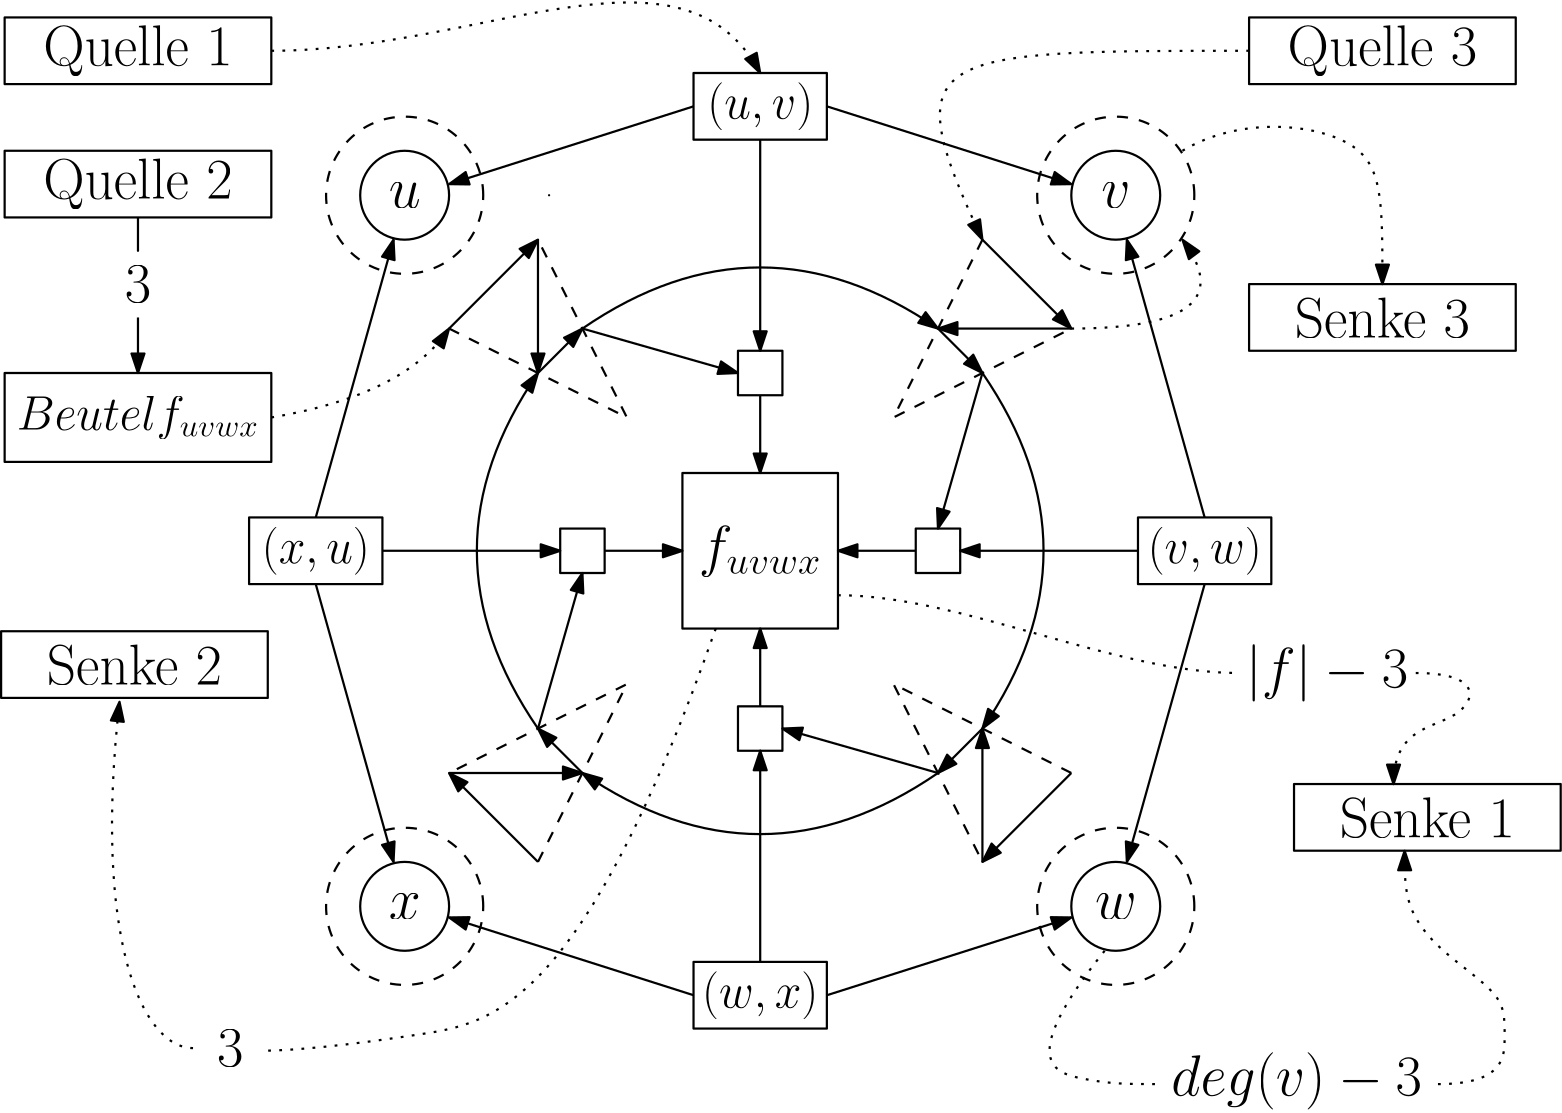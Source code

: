 <?xml version="1.0"?>
<!DOCTYPE ipe SYSTEM "ipe.dtd">
<ipe version="70206" creator="Ipe 7.2.7">
<info created="D:20190527180651" modified="D:20190603094707"/>
<ipestyle name="basic">
<symbol name="arrow/arc(spx)">
<path stroke="sym-stroke" fill="sym-stroke" pen="sym-pen">
0 0 m
-1 0.333 l
-1 -0.333 l
h
</path>
</symbol>
<symbol name="arrow/farc(spx)">
<path stroke="sym-stroke" fill="white" pen="sym-pen">
0 0 m
-1 0.333 l
-1 -0.333 l
h
</path>
</symbol>
<symbol name="arrow/ptarc(spx)">
<path stroke="sym-stroke" fill="sym-stroke" pen="sym-pen">
0 0 m
-1 0.333 l
-0.8 0 l
-1 -0.333 l
h
</path>
</symbol>
<symbol name="arrow/fptarc(spx)">
<path stroke="sym-stroke" fill="white" pen="sym-pen">
0 0 m
-1 0.333 l
-0.8 0 l
-1 -0.333 l
h
</path>
</symbol>
<symbol name="mark/circle(sx)" transformations="translations">
<path fill="sym-stroke">
0.6 0 0 0.6 0 0 e
0.4 0 0 0.4 0 0 e
</path>
</symbol>
<symbol name="mark/disk(sx)" transformations="translations">
<path fill="sym-stroke">
0.6 0 0 0.6 0 0 e
</path>
</symbol>
<symbol name="mark/fdisk(sfx)" transformations="translations">
<group>
<path fill="sym-fill">
0.5 0 0 0.5 0 0 e
</path>
<path fill="sym-stroke" fillrule="eofill">
0.6 0 0 0.6 0 0 e
0.4 0 0 0.4 0 0 e
</path>
</group>
</symbol>
<symbol name="mark/box(sx)" transformations="translations">
<path fill="sym-stroke" fillrule="eofill">
-0.6 -0.6 m
0.6 -0.6 l
0.6 0.6 l
-0.6 0.6 l
h
-0.4 -0.4 m
0.4 -0.4 l
0.4 0.4 l
-0.4 0.4 l
h
</path>
</symbol>
<symbol name="mark/square(sx)" transformations="translations">
<path fill="sym-stroke">
-0.6 -0.6 m
0.6 -0.6 l
0.6 0.6 l
-0.6 0.6 l
h
</path>
</symbol>
<symbol name="mark/fsquare(sfx)" transformations="translations">
<group>
<path fill="sym-fill">
-0.5 -0.5 m
0.5 -0.5 l
0.5 0.5 l
-0.5 0.5 l
h
</path>
<path fill="sym-stroke" fillrule="eofill">
-0.6 -0.6 m
0.6 -0.6 l
0.6 0.6 l
-0.6 0.6 l
h
-0.4 -0.4 m
0.4 -0.4 l
0.4 0.4 l
-0.4 0.4 l
h
</path>
</group>
</symbol>
<symbol name="mark/cross(sx)" transformations="translations">
<group>
<path fill="sym-stroke">
-0.43 -0.57 m
0.57 0.43 l
0.43 0.57 l
-0.57 -0.43 l
h
</path>
<path fill="sym-stroke">
-0.43 0.57 m
0.57 -0.43 l
0.43 -0.57 l
-0.57 0.43 l
h
</path>
</group>
</symbol>
<symbol name="arrow/fnormal(spx)">
<path stroke="sym-stroke" fill="white" pen="sym-pen">
0 0 m
-1 0.333 l
-1 -0.333 l
h
</path>
</symbol>
<symbol name="arrow/pointed(spx)">
<path stroke="sym-stroke" fill="sym-stroke" pen="sym-pen">
0 0 m
-1 0.333 l
-0.8 0 l
-1 -0.333 l
h
</path>
</symbol>
<symbol name="arrow/fpointed(spx)">
<path stroke="sym-stroke" fill="white" pen="sym-pen">
0 0 m
-1 0.333 l
-0.8 0 l
-1 -0.333 l
h
</path>
</symbol>
<symbol name="arrow/linear(spx)">
<path stroke="sym-stroke" pen="sym-pen">
-1 0.333 m
0 0 l
-1 -0.333 l
</path>
</symbol>
<symbol name="arrow/fdouble(spx)">
<path stroke="sym-stroke" fill="white" pen="sym-pen">
0 0 m
-1 0.333 l
-1 -0.333 l
h
-1 0 m
-2 0.333 l
-2 -0.333 l
h
</path>
</symbol>
<symbol name="arrow/double(spx)">
<path stroke="sym-stroke" fill="sym-stroke" pen="sym-pen">
0 0 m
-1 0.333 l
-1 -0.333 l
h
-1 0 m
-2 0.333 l
-2 -0.333 l
h
</path>
</symbol>
<pen name="heavier" value="0.8"/>
<pen name="fat" value="1.2"/>
<pen name="ultrafat" value="2"/>
<symbolsize name="large" value="5"/>
<symbolsize name="small" value="2"/>
<symbolsize name="tiny" value="1.1"/>
<arrowsize name="large" value="10"/>
<arrowsize name="small" value="5"/>
<arrowsize name="tiny" value="3"/>
<color name="red" value="1 0 0"/>
<color name="green" value="0 1 0"/>
<color name="blue" value="0 0 1"/>
<color name="yellow" value="1 1 0"/>
<color name="orange" value="1 0.647 0"/>
<color name="gold" value="1 0.843 0"/>
<color name="purple" value="0.627 0.125 0.941"/>
<color name="gray" value="0.745"/>
<color name="brown" value="0.647 0.165 0.165"/>
<color name="navy" value="0 0 0.502"/>
<color name="pink" value="1 0.753 0.796"/>
<color name="seagreen" value="0.18 0.545 0.341"/>
<color name="turquoise" value="0.251 0.878 0.816"/>
<color name="violet" value="0.933 0.51 0.933"/>
<color name="darkblue" value="0 0 0.545"/>
<color name="darkcyan" value="0 0.545 0.545"/>
<color name="darkgray" value="0.663"/>
<color name="darkgreen" value="0 0.392 0"/>
<color name="darkmagenta" value="0.545 0 0.545"/>
<color name="darkorange" value="1 0.549 0"/>
<color name="darkred" value="0.545 0 0"/>
<color name="lightblue" value="0.678 0.847 0.902"/>
<color name="lightcyan" value="0.878 1 1"/>
<color name="lightgray" value="0.827"/>
<color name="lightgreen" value="0.565 0.933 0.565"/>
<color name="lightyellow" value="1 1 0.878"/>
<dashstyle name="dashed" value="[4] 0"/>
<dashstyle name="dotted" value="[1 3] 0"/>
<dashstyle name="dash dotted" value="[4 2 1 2] 0"/>
<dashstyle name="dash dot dotted" value="[4 2 1 2 1 2] 0"/>
<textsize name="large" value="\large"/>
<textsize name="Large" value="\Large"/>
<textsize name="LARGE" value="\LARGE"/>
<textsize name="huge" value="\huge"/>
<textsize name="Huge" value="\Huge"/>
<textsize name="small" value="\small"/>
<textsize name="footnote" value="\footnotesize"/>
<textsize name="tiny" value="\tiny"/>
<textstyle name="center" begin="\begin{center}" end="\end{center}"/>
<textstyle name="itemize" begin="\begin{itemize}" end="\end{itemize}"/>
<textstyle name="item" begin="\begin{itemize}\item{}" end="\end{itemize}"/>
<gridsize name="4 pts" value="4"/>
<gridsize name="8 pts (~3 mm)" value="8"/>
<gridsize name="16 pts (~6 mm)" value="16"/>
<gridsize name="32 pts (~12 mm)" value="32"/>
<gridsize name="10 pts (~3.5 mm)" value="10"/>
<gridsize name="20 pts (~7 mm)" value="20"/>
<gridsize name="14 pts (~5 mm)" value="14"/>
<gridsize name="28 pts (~10 mm)" value="28"/>
<gridsize name="56 pts (~20 mm)" value="56"/>
<anglesize name="90 deg" value="90"/>
<anglesize name="60 deg" value="60"/>
<anglesize name="45 deg" value="45"/>
<anglesize name="30 deg" value="30"/>
<anglesize name="22.5 deg" value="22.5"/>
<opacity name="10%" value="0.1"/>
<opacity name="30%" value="0.3"/>
<opacity name="50%" value="0.5"/>
<opacity name="75%" value="0.75"/>
<tiling name="falling" angle="-60" step="4" width="1"/>
<tiling name="rising" angle="30" step="4" width="1"/>
</ipestyle>
<page>
<layer name="alpha"/>
<view layers="alpha" active="alpha"/>
<text layer="alpha" matrix="1 0 0 1 -32 100" transformations="translations" pos="96 672" stroke="black" type="label" width="68.253" height="14.348" depth="4.02" halign="center" valign="center" size="huge">Quelle 2</text>
<text matrix="1 0 0 1 416 164" transformations="translations" pos="96 656" stroke="black" type="label" width="68.253" height="14.348" depth="4.02" halign="center" valign="center" size="huge">Quelle 3</text>
<text matrix="1 0 0 1 -16 68" transformations="translations" pos="528 656" stroke="black" type="label" width="63.095" height="14.349" depth="0" halign="center" valign="center" size="huge">Senke 3</text>
<path matrix="1 0 0 1 -32 84" stroke="black" pen="heavier">
48 700 m
48 676 l
144 676 l
144 700 l
h
</path>
<path matrix="1 0 0 1 416 164" stroke="black" pen="heavier">
48 668 m
48 644 l
144 644 l
144 668 l
h
</path>
<path matrix="1 0 0 1 -16 68" stroke="black" pen="heavier">
480 668 m
480 644 l
576 644 l
576 668 l
h
</path>
<text matrix="1 0 0 1 -32 148" transformations="translations" pos="96 672" stroke="black" type="label" width="68.253" height="14.348" depth="4.02" halign="center" valign="center" size="huge">Quelle 1</text>
<path matrix="1 0 0 1 -32 132" stroke="black" pen="heavier">
48 700 m
48 676 l
144 676 l
144 700 l
h
</path>
<text transformations="translations" pos="288 800" stroke="black" type="label" width="38.106" height="12.896" depth="4.29" halign="center" valign="center" size="LARGE" style="math">(u,v)</text>
<text transformations="translations" pos="448 640" stroke="black" type="label" width="41.025" height="12.896" depth="4.29" halign="center" valign="center" size="LARGE" style="math">(v,w)</text>
<text transformations="translations" pos="288 480" stroke="black" type="label" width="41.837" height="12.896" depth="4.29" halign="center" valign="center" size="LARGE" style="math">(w,x)</text>
<text transformations="translations" pos="128 640" stroke="black" type="label" width="38.918" height="12.896" depth="4.29" halign="center" valign="center" size="LARGE" style="math">(x,u)</text>
<text transformations="translations" pos="160 768" stroke="black" type="label" width="11.515" height="8.896" depth="0" halign="center" valign="center" size="huge" style="math">u</text>
<text transformations="translations" pos="160 512" stroke="black" type="label" width="11.497" height="8.896" depth="0" halign="center" valign="center" size="huge" style="math">x</text>
<text transformations="translations" pos="416 512" stroke="black" type="label" width="15.018" height="8.896" depth="0" halign="center" valign="center" size="huge" style="math">w</text>
<text transformations="translations" pos="416 768" stroke="black" type="label" width="10.522" height="8.896" depth="0" halign="center" valign="center" size="huge" style="math">v</text>
<text transformations="translations" pos="288 640" stroke="black" type="label" width="44.181" height="14.347" depth="4.02" halign="center" valign="center" size="huge" style="math">f_{uvwx}</text>
<path stroke="black" pen="heavier">
16 0 0 16 160 768 e
</path>
<path stroke="black" pen="heavier">
16 0 0 16 416 768 e
</path>
<path stroke="black" pen="heavier">
16 0 0 16 416 512 e
</path>
<path stroke="black" pen="heavier">
16 0 0 16 160 512 e
</path>
<path stroke="black" pen="heavier">
264 812 m
264 788 l
312 788 l
312 812 l
h
</path>
<path stroke="black" pen="heavier">
104 652 m
104 628 l
152 628 l
152 652 l
h
</path>
<path stroke="black" pen="heavier">
264 492 m
264 468 l
312 468 l
312 492 l
h
</path>
<path stroke="black" pen="heavier">
424 652 m
424 628 l
472 628 l
472 652 l
h
</path>
<path stroke="black" pen="heavier">
316 612 m
316 668 l
260 668 l
260 612 l
h
</path>
<path stroke="black" pen="heavier">
216 648 m
216 632 l
232 632 l
232 648 l
h
</path>
<path stroke="black" pen="heavier">
280 712 m
280 696 l
296 696 l
296 712 l
h
</path>
<path stroke="black" pen="heavier">
344 648 m
344 632 l
360 632 l
360 648 l
h
</path>
<path stroke="black" pen="heavier">
280 584 m
280 568 l
296 568 l
296 584 l
h
</path>
<path stroke="black" pen="heavier" arrow="normal/normal">
232 640 m
260 640 l
</path>
<path stroke="black" pen="heavier" arrow="normal/normal">
288 696 m
288 668 l
</path>
<path stroke="black" pen="heavier" arrow="normal/normal">
344 640 m
316 640 l
</path>
<path stroke="black" pen="heavier" arrow="normal/normal">
288 584 m
288 612 l
</path>
<path stroke="black" pen="heavier" arrow="normal/normal">
152 640 m
216 640 l
</path>
<path stroke="black" pen="heavier" arrow="normal/normal">
424 640 m
360 640 l
</path>
<path stroke="black" pen="heavier" arrow="normal/normal">
288 492 m
288 568 l
288 492 l
288 568 l
</path>
<path stroke="black" pen="heavier" arrow="normal/normal">
128 652 m
156 752 l
</path>
<path stroke="black" pen="heavier" arrow="normal/normal">
264 800 m
176 772 l
</path>
<path stroke="black" pen="heavier" arrow="normal/normal">
312 800 m
400 772 l
</path>
<path stroke="black" pen="heavier" arrow="normal/normal">
448 628 m
420 528 l
</path>
<path stroke="black" pen="heavier" arrow="normal/normal">
312 480 m
400 508 l
</path>
<path stroke="black" pen="heavier" arrow="normal/normal">
264 480 m
176 508 l
</path>
<path stroke="black" pen="heavier" arrow="normal/normal">
128 628 m
156 528 l
</path>
<path stroke="black" pen="heavier" arrow="normal/normal">
448 652 m
420 752 l
</path>
<path stroke="black" pen="heavier" arrow="normal/normal">
208 528 m
176 560 l
</path>
<path stroke="black" pen="heavier" arrow="normal/normal">
176 560 m
224 560 l
</path>
<path stroke="black" pen="heavier" arrow="normal/normal">
224 560 m
208 576 l
</path>
<path stroke="black" dash="dashed" pen="heavier">
208 528 m
240 592 l
176 560 l
176 560 l
</path>
<path stroke="black" pen="heavier" arrow="normal/normal">
176 720 m
208 752 l
</path>
<path stroke="black" pen="heavier" arrow="normal/normal">
208 752 m
208 704 l
</path>
<path stroke="black" pen="heavier" arrow="normal/normal">
208 704 m
224 720 l
</path>
<path stroke="black" dash="dashed" pen="heavier">
176 720 m
240 688 l
208 752 l
208 752 l
</path>
<path stroke="black" pen="heavier" arrow="normal/normal">
368 752 m
400 720 l
</path>
<path stroke="black" pen="heavier" arrow="normal/normal">
400 720 m
352 720 l
</path>
<path stroke="black" pen="heavier" arrow="normal/normal">
352 720 m
368 704 l
</path>
<path stroke="black" dash="dashed" pen="heavier">
368 752 m
336 688 l
400 720 l
</path>
<path stroke="black" pen="heavier" arrow="normal/normal">
400 560 m
368 528 l
</path>
<path stroke="black" pen="heavier" arrow="normal/normal">
368 528 m
368 576 l
</path>
<path stroke="black" pen="heavier" arrow="normal/normal">
368 576 m
352 560 l
</path>
<path stroke="black" dash="dashed" pen="heavier">
400 560 m
336 592 l
368 528 l
</path>
<path stroke="black" pen="heavier" arrow="normal/normal">
224 720 m
288 764
352 720 c
</path>
<path stroke="black" pen="heavier" arrow="normal/normal">
368 704 m
412 640
368 576 c
</path>
<path stroke="black" pen="heavier" arrow="normal/normal">
352 560 m
288 516
224 560 c
</path>
<path stroke="black" pen="heavier" arrow="normal/normal">
208 576 m
164 640
208 704 c
</path>
<path stroke="black" pen="heavier" arrow="normal/normal">
368 704 m
352 648 l
</path>
<path stroke="black" pen="heavier" arrow="normal/normal">
352 560 m
296 576 l
</path>
<path stroke="black" pen="heavier" arrow="normal/normal">
208 576 m
224 632 l
</path>
<path stroke="black" pen="heavier" arrow="normal/normal">
224 720 m
280 704 l
</path>
<path stroke="black" dash="dashed" pen="heavier">
28.2843 0 0 28.2843 160 768 e
</path>
<path matrix="1 0 0 1 256 0" stroke="black" dash="dashed" pen="heavier">
28.2843 0 0 28.2843 160 768 e
</path>
<path matrix="1 0 0 1 256 -256" stroke="black" dash="dashed" pen="heavier">
28.2843 0 0 28.2843 160 768 e
</path>
<path matrix="1 0 0 1 0 -256" stroke="black" dash="dashed" pen="heavier">
28.2843 0 0 28.2843 160 768 e
</path>
<path stroke="black" pen="heavier" cap="1">
212 768 m
212 768 l
</path>
<path stroke="black" dash="dotted" pen="heavier" arrow="normal/normal">
400 720 m
464 720
440 752 c
</path>
<path stroke="black" dash="dotted" pen="heavier" arrow="normal/normal">
112 820 m
188 820
260 864
288 812 c
</path>
<path stroke="black" pen="heavier" arrow="normal/normal">
288 788 m
288 712 l
</path>
<text transformations="translations" pos="64 688" stroke="black" type="label" width="87.28" height="11.953" depth="3.35" halign="center" valign="center" size="LARGE" style="math">Beutel f_{uvwx}</text>
<path stroke="black" pen="heavier">
16 704 m
16 672 l
112 672 l
112 704 l
h
</path>
<path stroke="black" dash="dotted" pen="heavier" arrow="normal/normal">
112 688 m
160 696
176 720 c
</path>
<text transformations="translations" pos="64 736" stroke="black" type="label" width="9.476" height="13.319" depth="0" halign="center" valign="center" size="huge" style="math">3</text>
<path stroke="black" pen="heavier">
64 760 m
64 748 l
64 760 l
</path>
<path stroke="black" pen="heavier" arrow="normal/normal">
64 724 m
64 704 l
</path>
<path stroke="black" dash="dotted" pen="heavier" arrow="normal/normal">
464 820 m
348 820
336 820
368 752 c
</path>
<path stroke="black" dash="dotted" pen="heavier" arrow="normal/normal">
440 784 m
460 796
512 792
512 768
512 736 c
</path>
<text matrix="1 0 0 1 -465.271 -56.9612" transformations="translations" pos="528 656" stroke="black" type="label" width="63.095" height="14.349" depth="0" halign="center" valign="center" size="huge">Senke 2</text>
<path matrix="1 0 0 1 -465.271 -56.9612" stroke="black" pen="heavier">
480 668 m
480 644 l
576 644 l
576 668 l
h
</path>
<text matrix="1 0 0 1 -9.70356 -1.55194" transformations="translations" pos="106.892 462.532" stroke="black" type="label" width="9.476" height="13.319" depth="0" halign="center" valign="center" size="huge" style="math">3</text>
<path stroke="black" dash="dotted" pen="heavier" arrow="normal/normal">
83.8208 460.961 m
65.3061 461.063
47.7898 500.725
57.3522 585.634 c
</path>
<text matrix="1 0 0 1 0.177534 -111.964" transformations="translations" pos="528 656" stroke="black" type="label" width="63.095" height="14.349" depth="0" halign="center" valign="center" size="huge">Senke 1</text>
<path matrix="1 0 0 1 0.177534 -111.964" stroke="black" pen="heavier">
480 668 m
480 644 l
576 644 l
576 668 l
h
</path>
<text matrix="1 0 0 1 -52 -68" transformations="translations" pos="488 512" stroke="black" type="label" width="90.206" height="15.477" depth="5.15" valign="baseline" size="huge" style="math">deg(v)-3</text>
<path stroke="black" dash="dotted" pen="heavier">
412 496 m
380 456
408 448
420 448
432 448 c
</path>
<path stroke="black" dash="dotted" pen="heavier" arrow="normal/normal">
532 448 m
556 448
556 468
556 480
532 496
520 512
520 524
520 532 c
</path>
<text transformations="translations" pos="492 596" stroke="black" type="label" width="58.388" height="15.493" depth="5.17" halign="center" valign="center" size="huge" style="math">|f|-3</text>
<path stroke="black" dash="dotted" pen="heavier">
272 612 m
224 476
160 464
120 460
108 460 c
</path>
<path stroke="black" dash="dotted" pen="heavier">
316 624 m
360 624
416 596
460 596 c
</path>
<path stroke="black" dash="dotted" pen="heavier" arrow="normal/normal">
524 596 m
548 596
544 576
516 576
516 556 c
</path>
</page>
</ipe>
